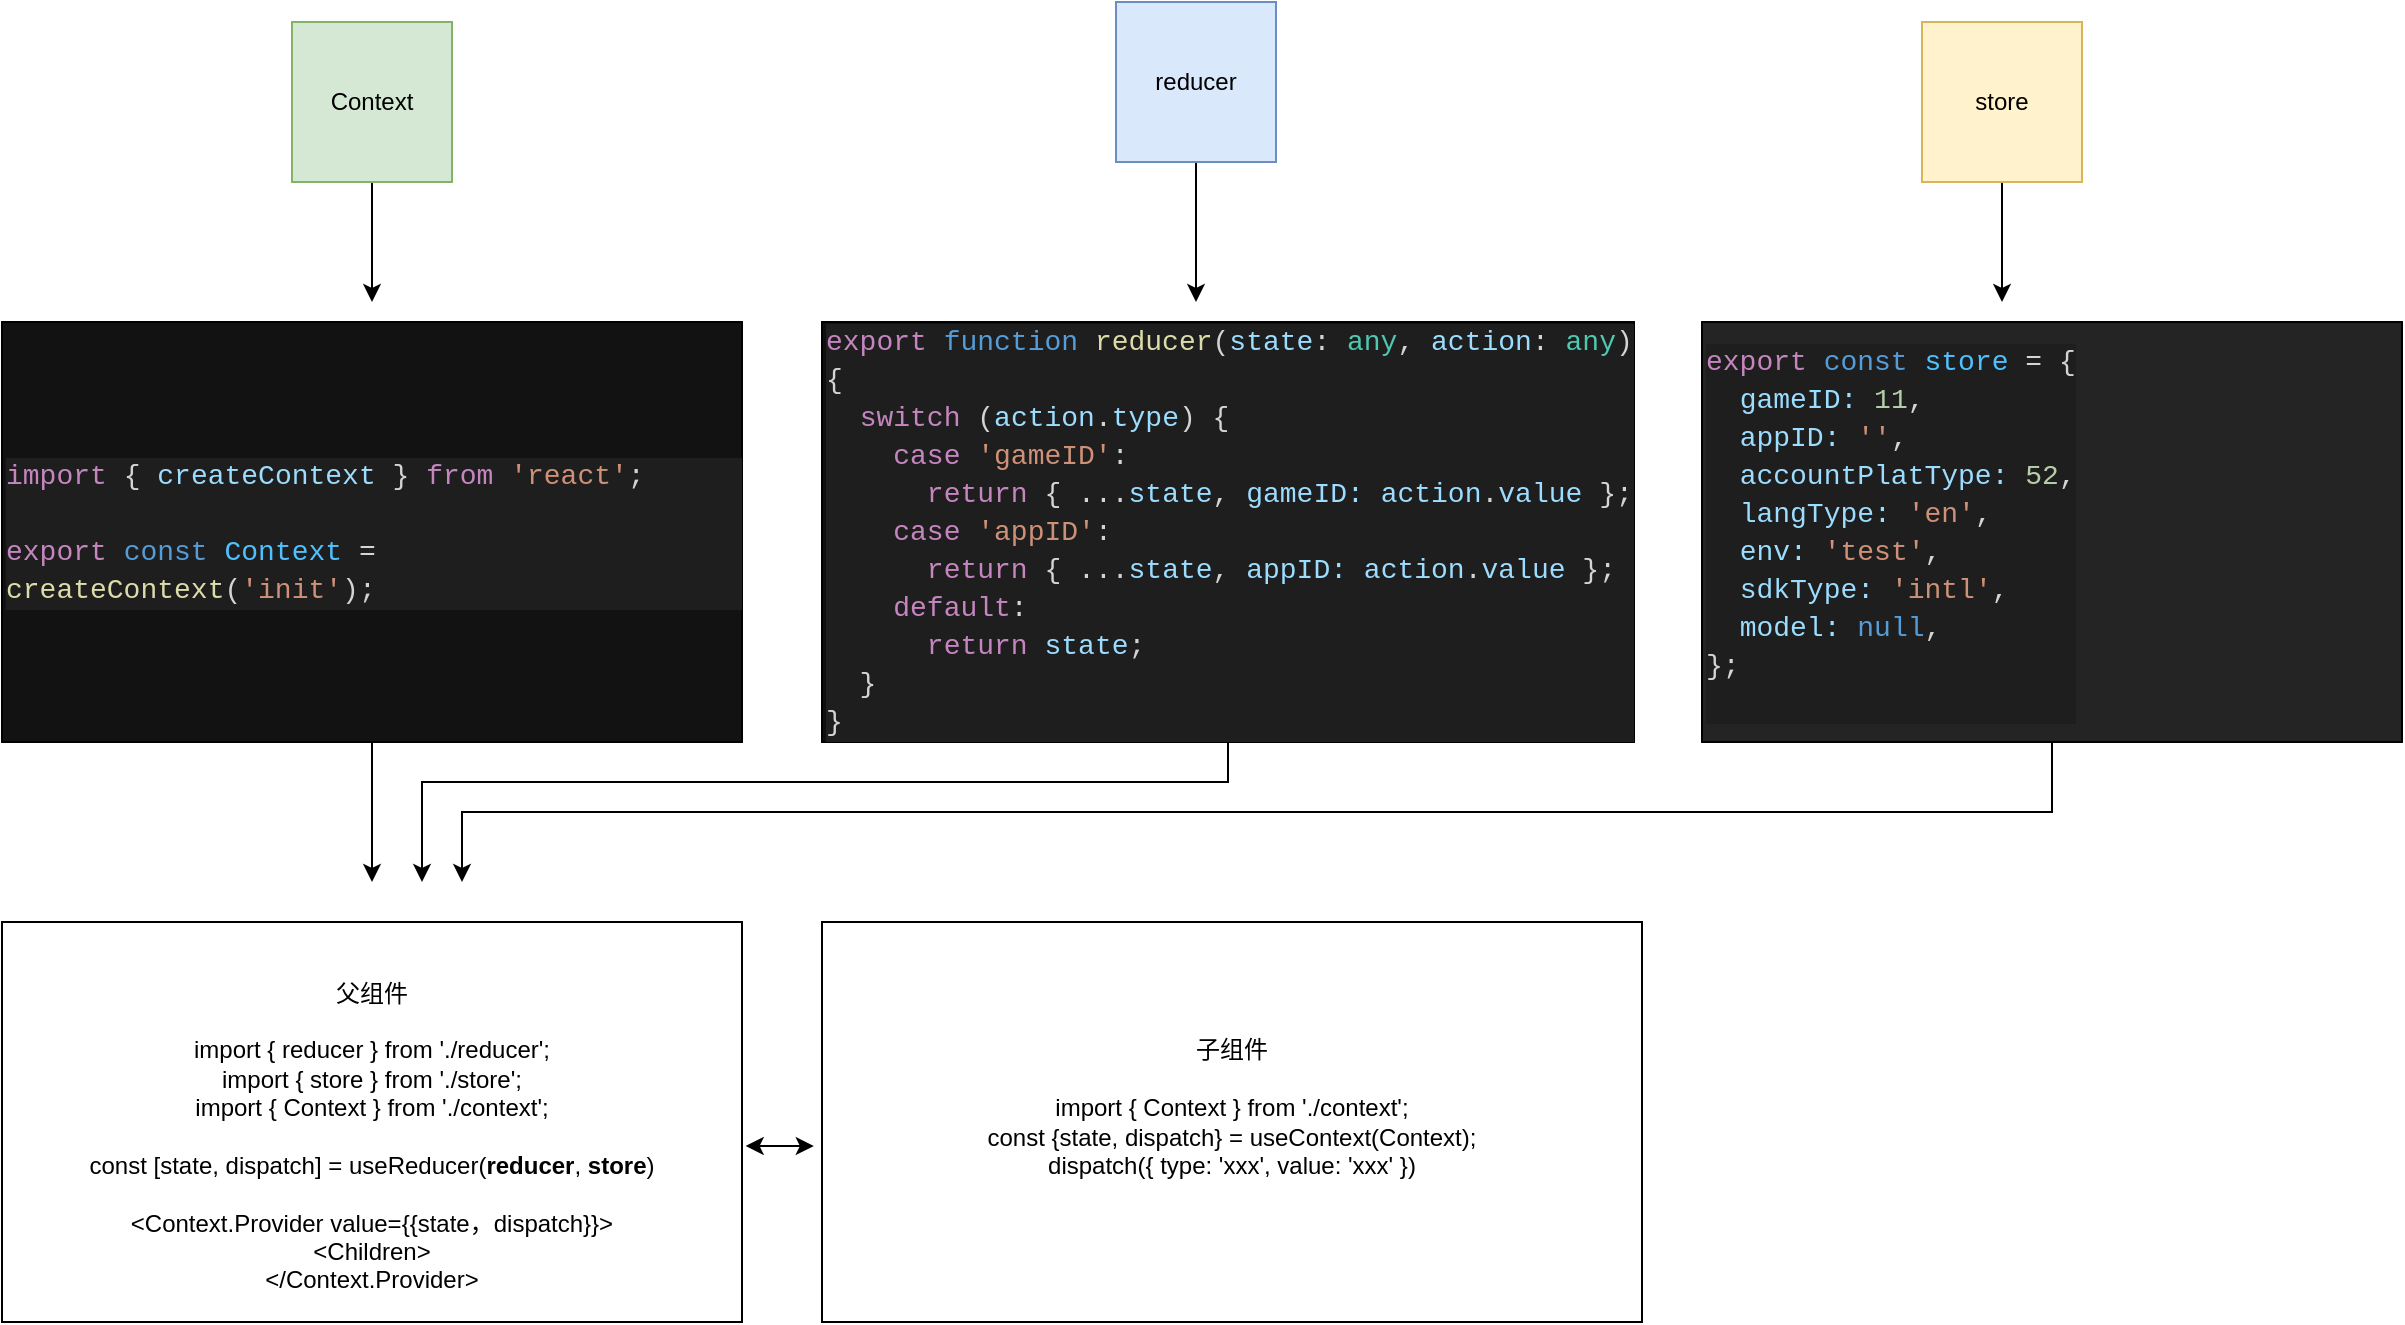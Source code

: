 <mxfile version="17.4.4" type="github">
  <diagram id="m290UNyLzOcbofIc1KVv" name="Page-1">
    <mxGraphModel dx="2249" dy="754" grid="1" gridSize="10" guides="1" tooltips="1" connect="1" arrows="1" fold="1" page="1" pageScale="1" pageWidth="827" pageHeight="1169" math="0" shadow="0">
      <root>
        <mxCell id="0" />
        <mxCell id="1" parent="0" />
        <mxCell id="d0BUJUt-M7fwxduHEvuQ-17" style="edgeStyle=orthogonalEdgeStyle;rounded=0;orthogonalLoop=1;jettySize=auto;html=1;exitX=0.5;exitY=1;exitDx=0;exitDy=0;" parent="1" source="d0BUJUt-M7fwxduHEvuQ-1" edge="1">
          <mxGeometry relative="1" as="geometry">
            <mxPoint x="427" y="220" as="targetPoint" />
          </mxGeometry>
        </mxCell>
        <mxCell id="d0BUJUt-M7fwxduHEvuQ-1" value="reducer" style="whiteSpace=wrap;html=1;aspect=fixed;fillColor=#dae8fc;strokeColor=#6c8ebf;" parent="1" vertex="1">
          <mxGeometry x="387" y="70" width="80" height="80" as="geometry" />
        </mxCell>
        <mxCell id="d0BUJUt-M7fwxduHEvuQ-11" style="edgeStyle=orthogonalEdgeStyle;rounded=0;orthogonalLoop=1;jettySize=auto;html=1;exitX=0.5;exitY=1;exitDx=0;exitDy=0;" parent="1" source="d0BUJUt-M7fwxduHEvuQ-2" edge="1">
          <mxGeometry relative="1" as="geometry">
            <mxPoint x="830" y="220" as="targetPoint" />
          </mxGeometry>
        </mxCell>
        <mxCell id="d0BUJUt-M7fwxduHEvuQ-2" value="store" style="whiteSpace=wrap;html=1;aspect=fixed;fillColor=#fff2cc;strokeColor=#d6b656;" parent="1" vertex="1">
          <mxGeometry x="790" y="80" width="80" height="80" as="geometry" />
        </mxCell>
        <mxCell id="d0BUJUt-M7fwxduHEvuQ-6" style="edgeStyle=orthogonalEdgeStyle;rounded=0;orthogonalLoop=1;jettySize=auto;html=1;exitX=0.5;exitY=1;exitDx=0;exitDy=0;" parent="1" source="d0BUJUt-M7fwxduHEvuQ-3" edge="1">
          <mxGeometry relative="1" as="geometry">
            <mxPoint x="15" y="220" as="targetPoint" />
          </mxGeometry>
        </mxCell>
        <mxCell id="d0BUJUt-M7fwxduHEvuQ-3" value="Context" style="whiteSpace=wrap;html=1;aspect=fixed;fillColor=#d5e8d4;strokeColor=#82b366;" parent="1" vertex="1">
          <mxGeometry x="-25" y="80" width="80" height="80" as="geometry" />
        </mxCell>
        <mxCell id="jBV2tDPOlEG2usraaHUX-2" style="edgeStyle=orthogonalEdgeStyle;rounded=0;orthogonalLoop=1;jettySize=auto;html=1;exitX=0.5;exitY=1;exitDx=0;exitDy=0;" edge="1" parent="1" source="d0BUJUt-M7fwxduHEvuQ-4">
          <mxGeometry relative="1" as="geometry">
            <mxPoint x="15" y="510" as="targetPoint" />
          </mxGeometry>
        </mxCell>
        <mxCell id="d0BUJUt-M7fwxduHEvuQ-4" value="&lt;div style=&quot;color: rgb(212 , 212 , 212) ; background-color: rgb(30 , 30 , 30) ; font-family: &amp;#34;consolas&amp;#34; , &amp;#34;courier new&amp;#34; , monospace ; font-size: 14px ; line-height: 19px&quot;&gt;&lt;div&gt;&lt;span style=&quot;color: #c586c0&quot;&gt;import&lt;/span&gt; { &lt;span style=&quot;color: #9cdcfe&quot;&gt;createContext&lt;/span&gt; } &lt;span style=&quot;color: #c586c0&quot;&gt;from&lt;/span&gt; &lt;span style=&quot;color: #ce9178&quot;&gt;&#39;react&#39;&lt;/span&gt;;&lt;/div&gt;&lt;br&gt;&lt;div&gt;&lt;span style=&quot;color: #c586c0&quot;&gt;export&lt;/span&gt; &lt;span style=&quot;color: #569cd6&quot;&gt;const&lt;/span&gt; &lt;span style=&quot;color: #4fc1ff&quot;&gt;Context&lt;/span&gt; = &lt;span style=&quot;color: #dcdcaa&quot;&gt;createContext&lt;/span&gt;(&lt;span style=&quot;color: #ce9178&quot;&gt;&#39;init&#39;&lt;/span&gt;);&lt;/div&gt;&lt;/div&gt;" style="rounded=0;whiteSpace=wrap;html=1;align=left;fillColor=#121212;" parent="1" vertex="1">
          <mxGeometry x="-170" y="230" width="370" height="210" as="geometry" />
        </mxCell>
        <mxCell id="d0BUJUt-M7fwxduHEvuQ-5" value="&lt;br&gt;父组件&lt;br&gt;&lt;br&gt;&lt;div&gt;import { reducer } from &#39;./reducer&#39;;&lt;/div&gt;&lt;div&gt;import { store } from &#39;./store&#39;;&lt;/div&gt;&lt;div&gt;import { Context } from &#39;./context&#39;;&lt;/div&gt;&lt;div&gt;&lt;br&gt;&lt;/div&gt;&lt;div&gt;const [state, dispatch] = useReducer(&lt;b&gt;reducer&lt;/b&gt;,&amp;nbsp;&lt;b&gt;store&lt;/b&gt;)&lt;br&gt;&lt;/div&gt;&lt;br&gt;&amp;lt;Context.Provider value={{state，dispatch}}&amp;gt;&lt;br&gt;&amp;lt;Children&amp;gt;&lt;br&gt;&amp;lt;/Context.Provider&amp;gt;" style="rounded=0;whiteSpace=wrap;html=1;" parent="1" vertex="1">
          <mxGeometry x="-170" y="530" width="370" height="200" as="geometry" />
        </mxCell>
        <mxCell id="jBV2tDPOlEG2usraaHUX-3" style="edgeStyle=orthogonalEdgeStyle;rounded=0;orthogonalLoop=1;jettySize=auto;html=1;exitX=0.5;exitY=1;exitDx=0;exitDy=0;" edge="1" parent="1" source="d0BUJUt-M7fwxduHEvuQ-13">
          <mxGeometry relative="1" as="geometry">
            <mxPoint x="40" y="510" as="targetPoint" />
            <Array as="points">
              <mxPoint x="443" y="460" />
              <mxPoint x="40" y="460" />
            </Array>
          </mxGeometry>
        </mxCell>
        <mxCell id="d0BUJUt-M7fwxduHEvuQ-13" value="&lt;div style=&quot;color: rgb(212 , 212 , 212) ; background-color: rgb(30 , 30 , 30) ; font-family: &amp;#34;consolas&amp;#34; , &amp;#34;courier new&amp;#34; , monospace ; font-size: 14px ; line-height: 19px&quot;&gt;&lt;div style=&quot;font-family: &amp;#34;consolas&amp;#34; , &amp;#34;courier new&amp;#34; , monospace ; line-height: 19px&quot;&gt;&lt;div&gt;&lt;span style=&quot;color: #c586c0&quot;&gt;export&lt;/span&gt; &lt;span style=&quot;color: #569cd6&quot;&gt;function&lt;/span&gt; &lt;span style=&quot;color: #dcdcaa&quot;&gt;reducer&lt;/span&gt;(&lt;span style=&quot;color: #9cdcfe&quot;&gt;state&lt;/span&gt;: &lt;span style=&quot;color: #4ec9b0&quot;&gt;any&lt;/span&gt;, &lt;span style=&quot;color: #9cdcfe&quot;&gt;action&lt;/span&gt;: &lt;span style=&quot;color: #4ec9b0&quot;&gt;any&lt;/span&gt;) {&lt;/div&gt;&lt;div&gt;&amp;nbsp; &lt;span style=&quot;color: #c586c0&quot;&gt;switch&lt;/span&gt; (&lt;span style=&quot;color: #9cdcfe&quot;&gt;action&lt;/span&gt;.&lt;span style=&quot;color: #9cdcfe&quot;&gt;type&lt;/span&gt;) {&lt;/div&gt;&lt;div&gt;&amp;nbsp; &amp;nbsp; &lt;span style=&quot;color: #c586c0&quot;&gt;case&lt;/span&gt; &lt;span style=&quot;color: #ce9178&quot;&gt;&#39;gameID&#39;&lt;/span&gt;:&lt;/div&gt;&lt;div&gt;&amp;nbsp; &amp;nbsp; &amp;nbsp; &lt;span style=&quot;color: #c586c0&quot;&gt;return&lt;/span&gt; { ...&lt;span style=&quot;color: #9cdcfe&quot;&gt;state&lt;/span&gt;, &lt;span style=&quot;color: #9cdcfe&quot;&gt;gameID&lt;/span&gt;&lt;span style=&quot;color: #9cdcfe&quot;&gt;:&lt;/span&gt; &lt;span style=&quot;color: #9cdcfe&quot;&gt;action&lt;/span&gt;.&lt;span style=&quot;color: #9cdcfe&quot;&gt;value&lt;/span&gt; };&lt;/div&gt;&lt;div&gt;&amp;nbsp; &amp;nbsp; &lt;span style=&quot;color: #c586c0&quot;&gt;case&lt;/span&gt; &lt;span style=&quot;color: #ce9178&quot;&gt;&#39;appID&#39;&lt;/span&gt;:&lt;/div&gt;&lt;div&gt;&amp;nbsp; &amp;nbsp; &amp;nbsp; &lt;span style=&quot;color: #c586c0&quot;&gt;return&lt;/span&gt; { ...&lt;span style=&quot;color: #9cdcfe&quot;&gt;state&lt;/span&gt;, &lt;span style=&quot;color: #9cdcfe&quot;&gt;appID&lt;/span&gt;&lt;span style=&quot;color: #9cdcfe&quot;&gt;:&lt;/span&gt; &lt;span style=&quot;color: #9cdcfe&quot;&gt;action&lt;/span&gt;.&lt;span style=&quot;color: #9cdcfe&quot;&gt;value&lt;/span&gt; };&lt;/div&gt;&lt;div&gt;&amp;nbsp; &amp;nbsp; &lt;span style=&quot;color: #c586c0&quot;&gt;default&lt;/span&gt;:&lt;/div&gt;&lt;div&gt;&amp;nbsp; &amp;nbsp; &amp;nbsp; &lt;span style=&quot;color: #c586c0&quot;&gt;return&lt;/span&gt; &lt;span style=&quot;color: #9cdcfe&quot;&gt;state&lt;/span&gt;;&lt;/div&gt;&lt;div&gt;&amp;nbsp; }&lt;/div&gt;&lt;div&gt;}&lt;/div&gt;&lt;/div&gt;&lt;/div&gt;" style="rounded=0;whiteSpace=wrap;html=1;align=left;fillColor=#0F0F0F;" parent="1" vertex="1">
          <mxGeometry x="240" y="230" width="406" height="210" as="geometry" />
        </mxCell>
        <mxCell id="jBV2tDPOlEG2usraaHUX-4" style="edgeStyle=orthogonalEdgeStyle;rounded=0;orthogonalLoop=1;jettySize=auto;html=1;exitX=0.5;exitY=1;exitDx=0;exitDy=0;" edge="1" parent="1" source="d0BUJUt-M7fwxduHEvuQ-15">
          <mxGeometry relative="1" as="geometry">
            <mxPoint x="60" y="510" as="targetPoint" />
            <Array as="points">
              <mxPoint x="855" y="475" />
              <mxPoint x="60" y="475" />
              <mxPoint x="60" y="510" />
            </Array>
          </mxGeometry>
        </mxCell>
        <mxCell id="d0BUJUt-M7fwxduHEvuQ-15" value="&lt;div style=&quot;color: rgb(212 , 212 , 212) ; background-color: rgb(30 , 30 , 30) ; font-family: &amp;#34;consolas&amp;#34; , &amp;#34;courier new&amp;#34; , monospace ; font-size: 14px ; line-height: 19px&quot;&gt;&lt;div style=&quot;font-family: &amp;#34;consolas&amp;#34; , &amp;#34;courier new&amp;#34; , monospace ; line-height: 19px&quot;&gt;&lt;div&gt;&lt;span style=&quot;color: #c586c0&quot;&gt;export&lt;/span&gt; &lt;span style=&quot;color: #569cd6&quot;&gt;const&lt;/span&gt; &lt;span style=&quot;color: #4fc1ff&quot;&gt;store&lt;/span&gt; = {&lt;/div&gt;&lt;div&gt;&amp;nbsp; &lt;span style=&quot;color: #9cdcfe&quot;&gt;gameID&lt;/span&gt;&lt;span style=&quot;color: #9cdcfe&quot;&gt;:&lt;/span&gt; &lt;span style=&quot;color: #b5cea8&quot;&gt;11&lt;/span&gt;,&lt;/div&gt;&lt;div&gt;&amp;nbsp; &lt;span style=&quot;color: #9cdcfe&quot;&gt;appID&lt;/span&gt;&lt;span style=&quot;color: #9cdcfe&quot;&gt;:&lt;/span&gt; &lt;span style=&quot;color: #ce9178&quot;&gt;&#39;&#39;&lt;/span&gt;,&lt;/div&gt;&lt;div&gt;&amp;nbsp; &lt;span style=&quot;color: #9cdcfe&quot;&gt;accountPlatType&lt;/span&gt;&lt;span style=&quot;color: #9cdcfe&quot;&gt;:&lt;/span&gt; &lt;span style=&quot;color: #b5cea8&quot;&gt;52&lt;/span&gt;,&lt;/div&gt;&lt;div&gt;&amp;nbsp; &lt;span style=&quot;color: #9cdcfe&quot;&gt;langType&lt;/span&gt;&lt;span style=&quot;color: #9cdcfe&quot;&gt;:&lt;/span&gt; &lt;span style=&quot;color: #ce9178&quot;&gt;&#39;en&#39;&lt;/span&gt;,&lt;/div&gt;&lt;div&gt;&amp;nbsp; &lt;span style=&quot;color: #9cdcfe&quot;&gt;env&lt;/span&gt;&lt;span style=&quot;color: #9cdcfe&quot;&gt;:&lt;/span&gt; &lt;span style=&quot;color: #ce9178&quot;&gt;&#39;test&#39;&lt;/span&gt;,&lt;/div&gt;&lt;div&gt;&amp;nbsp; &lt;span style=&quot;color: #9cdcfe&quot;&gt;sdkType&lt;/span&gt;&lt;span style=&quot;color: #9cdcfe&quot;&gt;:&lt;/span&gt; &lt;span style=&quot;color: #ce9178&quot;&gt;&#39;intl&#39;&lt;/span&gt;,&lt;/div&gt;&lt;div&gt;&amp;nbsp; &lt;span style=&quot;color: #9cdcfe&quot;&gt;model&lt;/span&gt;&lt;span style=&quot;color: #9cdcfe&quot;&gt;:&lt;/span&gt; &lt;span style=&quot;color: #569cd6&quot;&gt;null&lt;/span&gt;,&lt;/div&gt;&lt;div&gt;};&lt;/div&gt;&lt;br&gt;&lt;/div&gt;&lt;/div&gt;" style="rounded=0;whiteSpace=wrap;html=1;align=left;fillColor=#242424;" parent="1" vertex="1">
          <mxGeometry x="680" y="230" width="350" height="210" as="geometry" />
        </mxCell>
        <mxCell id="d0BUJUt-M7fwxduHEvuQ-20" value="子组件&lt;br&gt;&lt;br&gt;&lt;div&gt;import { Context } from &#39;./context&#39;;&lt;/div&gt;&lt;div&gt;const {state, dispatch} = useContext(Context);&lt;/div&gt;&lt;div&gt;dispatch({ type: &#39;xxx&#39;, value: &#39;xxx&#39; })&lt;br&gt;&lt;/div&gt;&lt;div&gt;&lt;br&gt;&lt;/div&gt;" style="rounded=0;whiteSpace=wrap;html=1;fillColor=#FFFFFF;" parent="1" vertex="1">
          <mxGeometry x="240" y="530" width="410" height="200" as="geometry" />
        </mxCell>
        <mxCell id="jBV2tDPOlEG2usraaHUX-5" value="" style="endArrow=classic;startArrow=classic;html=1;rounded=0;exitX=1.005;exitY=0.56;exitDx=0;exitDy=0;exitPerimeter=0;entryX=-0.01;entryY=0.56;entryDx=0;entryDy=0;entryPerimeter=0;" edge="1" parent="1" source="d0BUJUt-M7fwxduHEvuQ-5" target="d0BUJUt-M7fwxduHEvuQ-20">
          <mxGeometry width="50" height="50" relative="1" as="geometry">
            <mxPoint x="210" y="640" as="sourcePoint" />
            <mxPoint x="230" y="640" as="targetPoint" />
            <Array as="points" />
          </mxGeometry>
        </mxCell>
      </root>
    </mxGraphModel>
  </diagram>
</mxfile>
